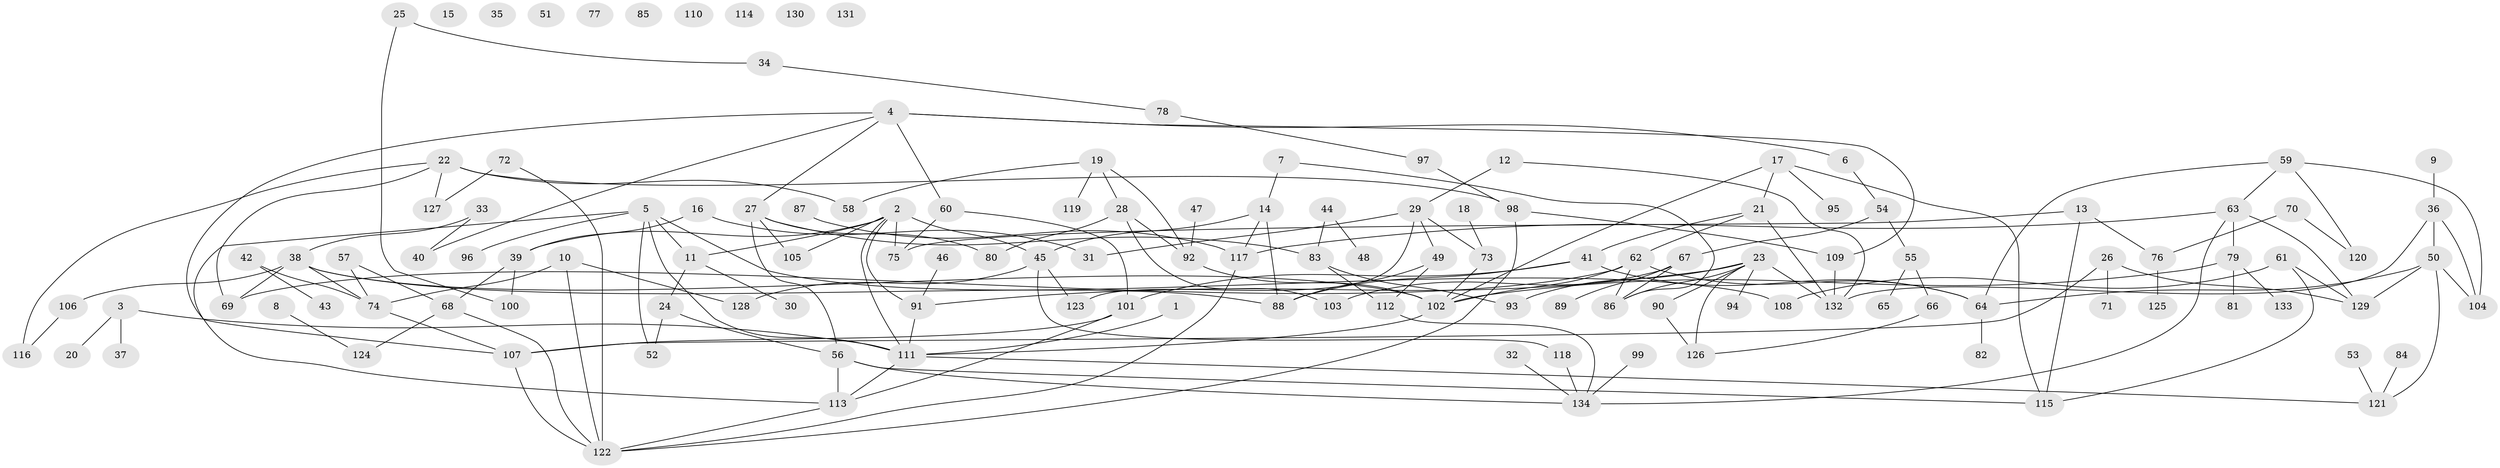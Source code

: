 // Generated by graph-tools (version 1.1) at 2025/33/03/09/25 02:33:24]
// undirected, 134 vertices, 185 edges
graph export_dot {
graph [start="1"]
  node [color=gray90,style=filled];
  1;
  2;
  3;
  4;
  5;
  6;
  7;
  8;
  9;
  10;
  11;
  12;
  13;
  14;
  15;
  16;
  17;
  18;
  19;
  20;
  21;
  22;
  23;
  24;
  25;
  26;
  27;
  28;
  29;
  30;
  31;
  32;
  33;
  34;
  35;
  36;
  37;
  38;
  39;
  40;
  41;
  42;
  43;
  44;
  45;
  46;
  47;
  48;
  49;
  50;
  51;
  52;
  53;
  54;
  55;
  56;
  57;
  58;
  59;
  60;
  61;
  62;
  63;
  64;
  65;
  66;
  67;
  68;
  69;
  70;
  71;
  72;
  73;
  74;
  75;
  76;
  77;
  78;
  79;
  80;
  81;
  82;
  83;
  84;
  85;
  86;
  87;
  88;
  89;
  90;
  91;
  92;
  93;
  94;
  95;
  96;
  97;
  98;
  99;
  100;
  101;
  102;
  103;
  104;
  105;
  106;
  107;
  108;
  109;
  110;
  111;
  112;
  113;
  114;
  115;
  116;
  117;
  118;
  119;
  120;
  121;
  122;
  123;
  124;
  125;
  126;
  127;
  128;
  129;
  130;
  131;
  132;
  133;
  134;
  1 -- 111;
  2 -- 11;
  2 -- 39;
  2 -- 45;
  2 -- 75;
  2 -- 91;
  2 -- 105;
  2 -- 111;
  3 -- 20;
  3 -- 37;
  3 -- 111;
  4 -- 6;
  4 -- 27;
  4 -- 40;
  4 -- 60;
  4 -- 107;
  4 -- 109;
  5 -- 11;
  5 -- 52;
  5 -- 96;
  5 -- 108;
  5 -- 111;
  5 -- 113;
  6 -- 54;
  7 -- 14;
  7 -- 86;
  8 -- 124;
  9 -- 36;
  10 -- 74;
  10 -- 122;
  10 -- 128;
  11 -- 24;
  11 -- 30;
  12 -- 29;
  12 -- 132;
  13 -- 75;
  13 -- 76;
  13 -- 115;
  14 -- 45;
  14 -- 88;
  14 -- 117;
  16 -- 31;
  16 -- 39;
  17 -- 21;
  17 -- 95;
  17 -- 102;
  17 -- 115;
  18 -- 73;
  19 -- 28;
  19 -- 58;
  19 -- 92;
  19 -- 119;
  21 -- 41;
  21 -- 62;
  21 -- 132;
  22 -- 58;
  22 -- 69;
  22 -- 98;
  22 -- 116;
  22 -- 127;
  23 -- 86;
  23 -- 90;
  23 -- 91;
  23 -- 93;
  23 -- 94;
  23 -- 126;
  23 -- 132;
  24 -- 52;
  24 -- 56;
  25 -- 34;
  25 -- 100;
  26 -- 71;
  26 -- 107;
  26 -- 129;
  27 -- 56;
  27 -- 80;
  27 -- 83;
  27 -- 105;
  28 -- 80;
  28 -- 92;
  28 -- 103;
  29 -- 31;
  29 -- 49;
  29 -- 73;
  29 -- 123;
  32 -- 134;
  33 -- 38;
  33 -- 40;
  34 -- 78;
  36 -- 50;
  36 -- 104;
  36 -- 132;
  38 -- 69;
  38 -- 74;
  38 -- 88;
  38 -- 102;
  38 -- 106;
  39 -- 68;
  39 -- 100;
  41 -- 64;
  41 -- 88;
  41 -- 101;
  42 -- 43;
  42 -- 74;
  44 -- 48;
  44 -- 83;
  45 -- 118;
  45 -- 123;
  45 -- 128;
  46 -- 91;
  47 -- 92;
  49 -- 88;
  49 -- 112;
  50 -- 64;
  50 -- 104;
  50 -- 121;
  50 -- 129;
  53 -- 121;
  54 -- 55;
  54 -- 67;
  55 -- 65;
  55 -- 66;
  56 -- 113;
  56 -- 115;
  56 -- 134;
  57 -- 68;
  57 -- 74;
  59 -- 63;
  59 -- 64;
  59 -- 104;
  59 -- 120;
  60 -- 75;
  60 -- 101;
  61 -- 108;
  61 -- 115;
  61 -- 129;
  62 -- 64;
  62 -- 69;
  62 -- 86;
  62 -- 102;
  63 -- 79;
  63 -- 117;
  63 -- 129;
  63 -- 134;
  64 -- 82;
  66 -- 126;
  67 -- 86;
  67 -- 89;
  67 -- 103;
  68 -- 122;
  68 -- 124;
  70 -- 76;
  70 -- 120;
  72 -- 122;
  72 -- 127;
  73 -- 102;
  74 -- 107;
  76 -- 125;
  78 -- 97;
  79 -- 81;
  79 -- 102;
  79 -- 133;
  83 -- 93;
  83 -- 112;
  84 -- 121;
  87 -- 117;
  90 -- 126;
  91 -- 111;
  92 -- 102;
  97 -- 98;
  98 -- 109;
  98 -- 122;
  99 -- 134;
  101 -- 107;
  101 -- 113;
  102 -- 111;
  106 -- 116;
  107 -- 122;
  109 -- 132;
  111 -- 113;
  111 -- 121;
  112 -- 134;
  113 -- 122;
  117 -- 122;
  118 -- 134;
}
